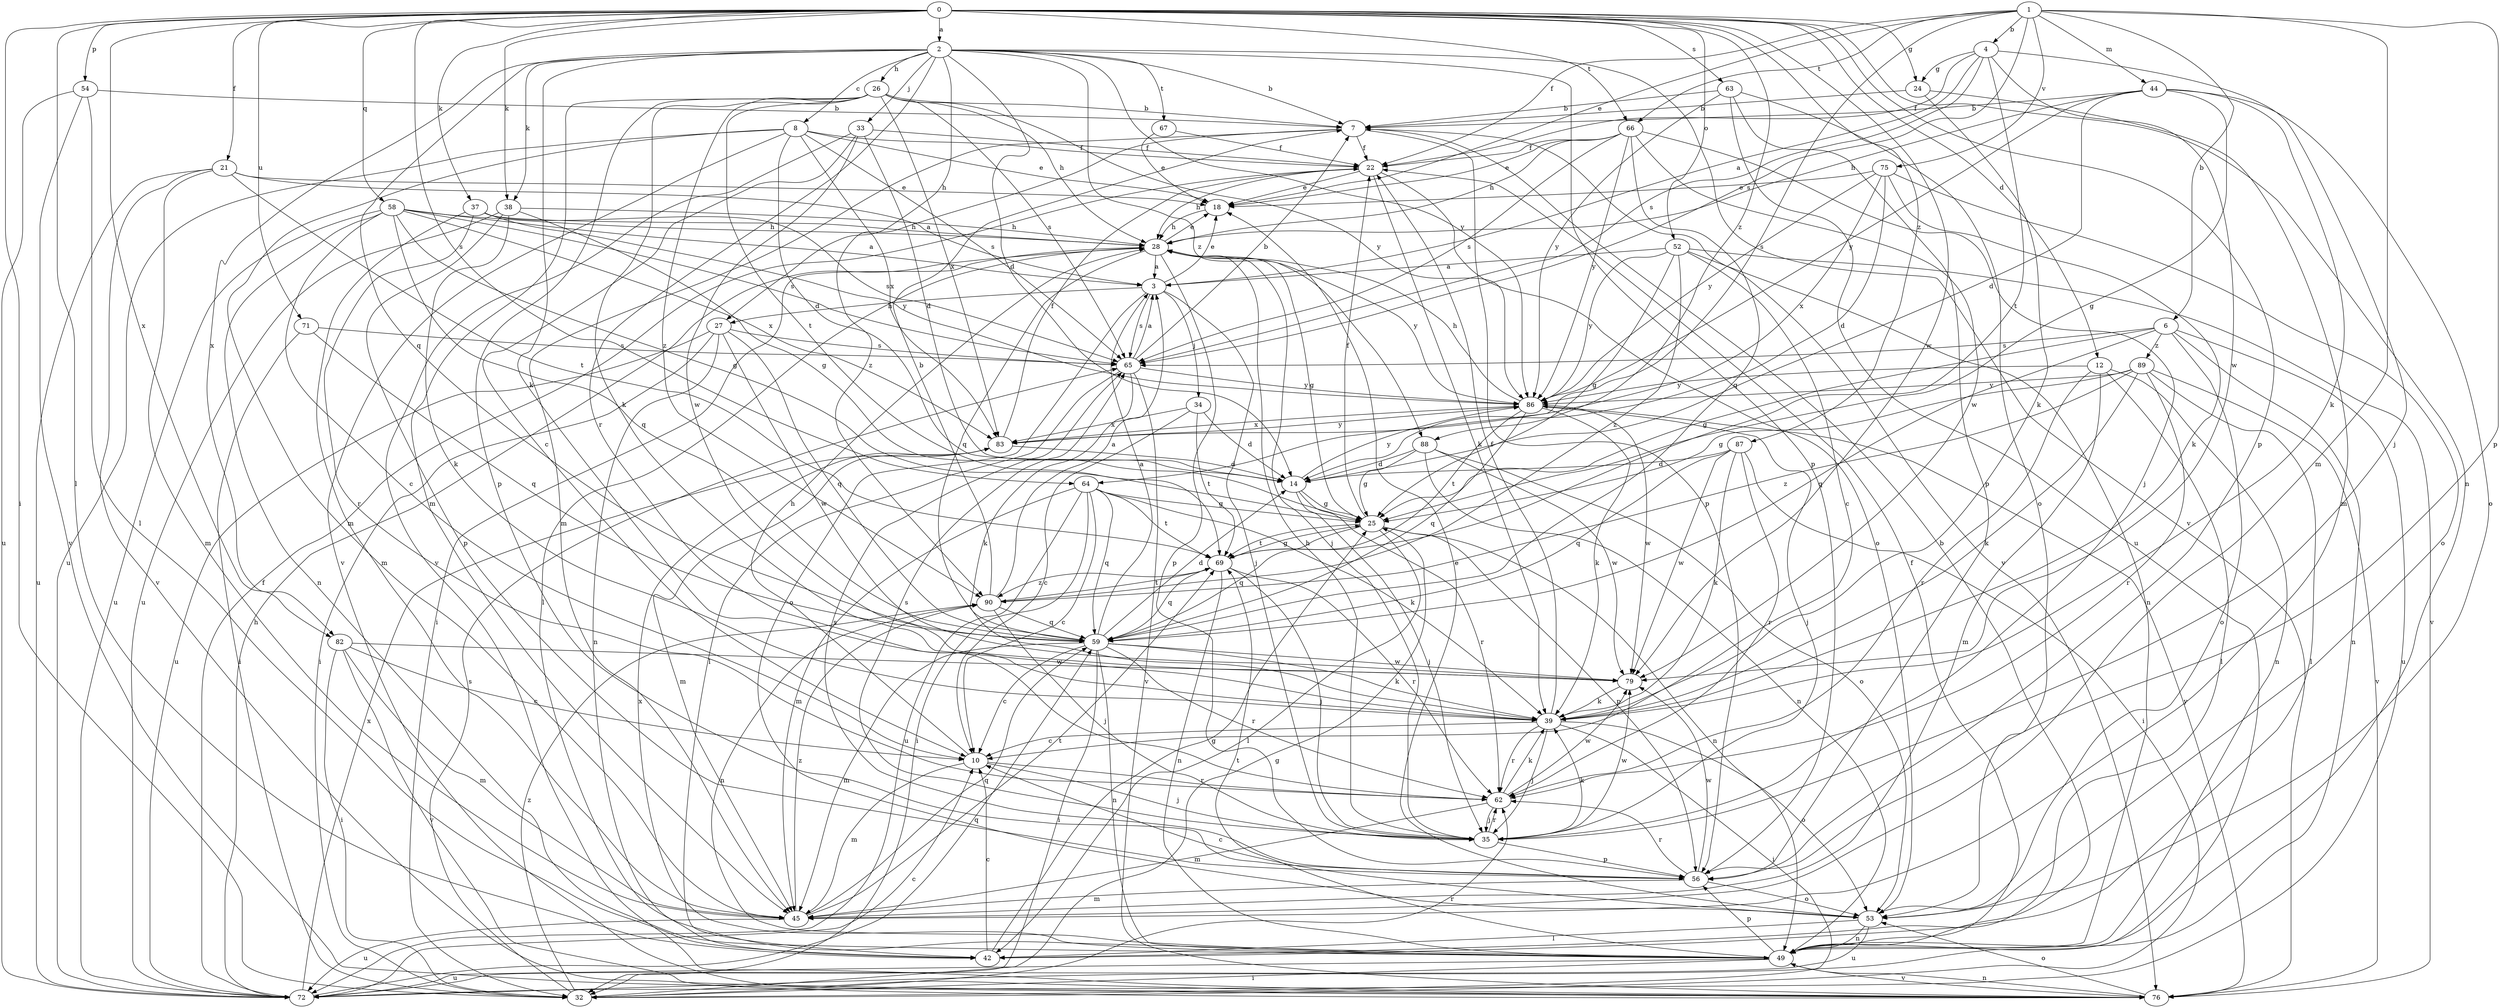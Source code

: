 strict digraph  {
0;
1;
2;
3;
4;
6;
7;
8;
10;
12;
14;
18;
21;
22;
24;
25;
26;
27;
28;
32;
33;
34;
35;
37;
38;
39;
42;
44;
45;
49;
52;
53;
54;
56;
58;
59;
62;
63;
64;
65;
66;
67;
69;
71;
72;
75;
76;
79;
82;
83;
86;
87;
88;
89;
90;
0 -> 2  [label=a];
0 -> 12  [label=d];
0 -> 21  [label=f];
0 -> 24  [label=g];
0 -> 32  [label=i];
0 -> 37  [label=k];
0 -> 38  [label=k];
0 -> 42  [label=l];
0 -> 49  [label=n];
0 -> 52  [label=o];
0 -> 54  [label=p];
0 -> 56  [label=p];
0 -> 58  [label=q];
0 -> 63  [label=s];
0 -> 64  [label=s];
0 -> 66  [label=t];
0 -> 71  [label=u];
0 -> 79  [label=w];
0 -> 82  [label=x];
0 -> 87  [label=z];
0 -> 88  [label=z];
1 -> 4  [label=b];
1 -> 6  [label=b];
1 -> 18  [label=e];
1 -> 22  [label=f];
1 -> 44  [label=m];
1 -> 45  [label=m];
1 -> 56  [label=p];
1 -> 64  [label=s];
1 -> 65  [label=s];
1 -> 66  [label=t];
1 -> 75  [label=v];
2 -> 7  [label=b];
2 -> 8  [label=c];
2 -> 14  [label=d];
2 -> 26  [label=h];
2 -> 27  [label=h];
2 -> 33  [label=j];
2 -> 38  [label=k];
2 -> 39  [label=k];
2 -> 56  [label=p];
2 -> 59  [label=q];
2 -> 62  [label=r];
2 -> 67  [label=t];
2 -> 76  [label=v];
2 -> 82  [label=x];
2 -> 86  [label=y];
2 -> 88  [label=z];
3 -> 18  [label=e];
3 -> 27  [label=h];
3 -> 34  [label=j];
3 -> 35  [label=j];
3 -> 53  [label=o];
3 -> 65  [label=s];
4 -> 3  [label=a];
4 -> 22  [label=f];
4 -> 24  [label=g];
4 -> 35  [label=j];
4 -> 65  [label=s];
4 -> 69  [label=t];
4 -> 79  [label=w];
6 -> 25  [label=g];
6 -> 49  [label=n];
6 -> 53  [label=o];
6 -> 59  [label=q];
6 -> 65  [label=s];
6 -> 72  [label=u];
6 -> 89  [label=z];
7 -> 22  [label=f];
7 -> 45  [label=m];
7 -> 56  [label=p];
7 -> 76  [label=v];
7 -> 90  [label=z];
8 -> 14  [label=d];
8 -> 18  [label=e];
8 -> 22  [label=f];
8 -> 45  [label=m];
8 -> 65  [label=s];
8 -> 72  [label=u];
8 -> 76  [label=v];
8 -> 83  [label=x];
10 -> 28  [label=h];
10 -> 35  [label=j];
10 -> 45  [label=m];
10 -> 62  [label=r];
12 -> 42  [label=l];
12 -> 45  [label=m];
12 -> 49  [label=n];
12 -> 62  [label=r];
12 -> 86  [label=y];
14 -> 25  [label=g];
14 -> 35  [label=j];
14 -> 62  [label=r];
14 -> 86  [label=y];
18 -> 28  [label=h];
21 -> 3  [label=a];
21 -> 18  [label=e];
21 -> 45  [label=m];
21 -> 69  [label=t];
21 -> 72  [label=u];
21 -> 76  [label=v];
22 -> 18  [label=e];
22 -> 28  [label=h];
22 -> 39  [label=k];
22 -> 53  [label=o];
24 -> 7  [label=b];
24 -> 39  [label=k];
24 -> 45  [label=m];
25 -> 22  [label=f];
25 -> 42  [label=l];
25 -> 49  [label=n];
25 -> 56  [label=p];
25 -> 59  [label=q];
25 -> 69  [label=t];
26 -> 7  [label=b];
26 -> 28  [label=h];
26 -> 39  [label=k];
26 -> 45  [label=m];
26 -> 56  [label=p];
26 -> 65  [label=s];
26 -> 69  [label=t];
26 -> 83  [label=x];
26 -> 86  [label=y];
26 -> 90  [label=z];
27 -> 32  [label=i];
27 -> 49  [label=n];
27 -> 59  [label=q];
27 -> 65  [label=s];
27 -> 72  [label=u];
27 -> 79  [label=w];
28 -> 3  [label=a];
28 -> 18  [label=e];
28 -> 25  [label=g];
28 -> 32  [label=i];
28 -> 35  [label=j];
28 -> 42  [label=l];
28 -> 56  [label=p];
28 -> 59  [label=q];
28 -> 86  [label=y];
32 -> 25  [label=g];
32 -> 62  [label=r];
32 -> 65  [label=s];
32 -> 90  [label=z];
33 -> 10  [label=c];
33 -> 14  [label=d];
33 -> 22  [label=f];
33 -> 76  [label=v];
33 -> 79  [label=w];
34 -> 10  [label=c];
34 -> 14  [label=d];
34 -> 69  [label=t];
34 -> 83  [label=x];
35 -> 28  [label=h];
35 -> 39  [label=k];
35 -> 56  [label=p];
35 -> 62  [label=r];
35 -> 65  [label=s];
35 -> 79  [label=w];
37 -> 28  [label=h];
37 -> 45  [label=m];
37 -> 62  [label=r];
37 -> 65  [label=s];
37 -> 86  [label=y];
38 -> 25  [label=g];
38 -> 28  [label=h];
38 -> 39  [label=k];
38 -> 56  [label=p];
38 -> 72  [label=u];
39 -> 10  [label=c];
39 -> 22  [label=f];
39 -> 32  [label=i];
39 -> 35  [label=j];
39 -> 53  [label=o];
39 -> 62  [label=r];
42 -> 10  [label=c];
42 -> 25  [label=g];
44 -> 7  [label=b];
44 -> 14  [label=d];
44 -> 25  [label=g];
44 -> 28  [label=h];
44 -> 39  [label=k];
44 -> 53  [label=o];
44 -> 86  [label=y];
45 -> 59  [label=q];
45 -> 69  [label=t];
45 -> 72  [label=u];
45 -> 90  [label=z];
49 -> 7  [label=b];
49 -> 22  [label=f];
49 -> 32  [label=i];
49 -> 56  [label=p];
49 -> 69  [label=t];
49 -> 72  [label=u];
49 -> 76  [label=v];
49 -> 83  [label=x];
52 -> 3  [label=a];
52 -> 10  [label=c];
52 -> 25  [label=g];
52 -> 49  [label=n];
52 -> 76  [label=v];
52 -> 86  [label=y];
52 -> 90  [label=z];
53 -> 10  [label=c];
53 -> 18  [label=e];
53 -> 42  [label=l];
53 -> 49  [label=n];
53 -> 72  [label=u];
54 -> 7  [label=b];
54 -> 42  [label=l];
54 -> 72  [label=u];
54 -> 76  [label=v];
56 -> 45  [label=m];
56 -> 53  [label=o];
56 -> 62  [label=r];
56 -> 65  [label=s];
56 -> 79  [label=w];
58 -> 3  [label=a];
58 -> 10  [label=c];
58 -> 25  [label=g];
58 -> 28  [label=h];
58 -> 49  [label=n];
58 -> 59  [label=q];
58 -> 65  [label=s];
58 -> 72  [label=u];
58 -> 83  [label=x];
59 -> 3  [label=a];
59 -> 10  [label=c];
59 -> 14  [label=d];
59 -> 32  [label=i];
59 -> 39  [label=k];
59 -> 45  [label=m];
59 -> 49  [label=n];
59 -> 62  [label=r];
59 -> 79  [label=w];
62 -> 35  [label=j];
62 -> 39  [label=k];
62 -> 45  [label=m];
62 -> 79  [label=w];
63 -> 7  [label=b];
63 -> 53  [label=o];
63 -> 56  [label=p];
63 -> 72  [label=u];
63 -> 86  [label=y];
64 -> 10  [label=c];
64 -> 25  [label=g];
64 -> 32  [label=i];
64 -> 39  [label=k];
64 -> 45  [label=m];
64 -> 59  [label=q];
64 -> 69  [label=t];
64 -> 72  [label=u];
65 -> 3  [label=a];
65 -> 7  [label=b];
65 -> 39  [label=k];
65 -> 42  [label=l];
65 -> 76  [label=v];
65 -> 86  [label=y];
66 -> 18  [label=e];
66 -> 22  [label=f];
66 -> 28  [label=h];
66 -> 35  [label=j];
66 -> 59  [label=q];
66 -> 65  [label=s];
66 -> 79  [label=w];
66 -> 86  [label=y];
67 -> 18  [label=e];
67 -> 22  [label=f];
69 -> 25  [label=g];
69 -> 35  [label=j];
69 -> 49  [label=n];
69 -> 59  [label=q];
69 -> 62  [label=r];
69 -> 90  [label=z];
71 -> 32  [label=i];
71 -> 59  [label=q];
71 -> 65  [label=s];
72 -> 10  [label=c];
72 -> 22  [label=f];
72 -> 28  [label=h];
72 -> 59  [label=q];
72 -> 83  [label=x];
75 -> 14  [label=d];
75 -> 18  [label=e];
75 -> 39  [label=k];
75 -> 53  [label=o];
75 -> 83  [label=x];
75 -> 86  [label=y];
76 -> 49  [label=n];
76 -> 53  [label=o];
76 -> 86  [label=y];
79 -> 39  [label=k];
82 -> 10  [label=c];
82 -> 32  [label=i];
82 -> 45  [label=m];
82 -> 76  [label=v];
82 -> 79  [label=w];
83 -> 14  [label=d];
83 -> 22  [label=f];
83 -> 45  [label=m];
83 -> 86  [label=y];
86 -> 28  [label=h];
86 -> 35  [label=j];
86 -> 39  [label=k];
86 -> 59  [label=q];
86 -> 69  [label=t];
86 -> 79  [label=w];
86 -> 83  [label=x];
87 -> 14  [label=d];
87 -> 32  [label=i];
87 -> 39  [label=k];
87 -> 59  [label=q];
87 -> 62  [label=r];
87 -> 79  [label=w];
88 -> 14  [label=d];
88 -> 25  [label=g];
88 -> 49  [label=n];
88 -> 53  [label=o];
88 -> 79  [label=w];
89 -> 25  [label=g];
89 -> 39  [label=k];
89 -> 42  [label=l];
89 -> 62  [label=r];
89 -> 76  [label=v];
89 -> 86  [label=y];
89 -> 90  [label=z];
90 -> 3  [label=a];
90 -> 7  [label=b];
90 -> 35  [label=j];
90 -> 49  [label=n];
90 -> 59  [label=q];
90 -> 69  [label=t];
}
